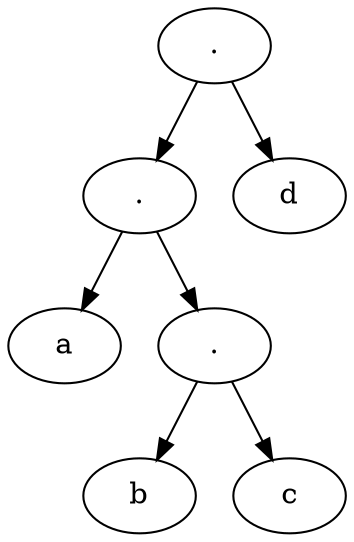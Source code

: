 digraph {
  93830746526400[label="."]
  93830746525984[label="."]
  93830746526400  ->  93830746525984
  93830746526480[label="d"]
  93830746526400  ->  93830746526480
  93830746525936[label="a"]
  93830746525984  ->  93830746525936
  93830746526240[label="."]
  93830746525984  ->  93830746526240
  93830746525888[label="b"]
  93830746526240  ->  93830746525888
  93830746526320[label="c"]
  93830746526240  ->  93830746526320
}
